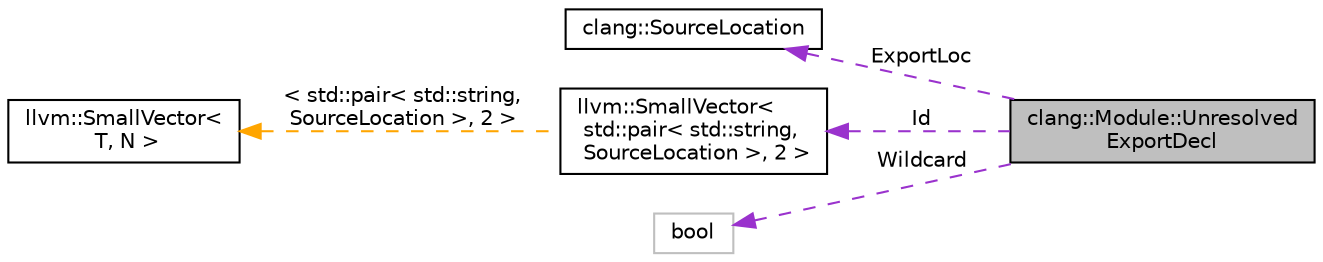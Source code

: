 digraph "clang::Module::UnresolvedExportDecl"
{
 // LATEX_PDF_SIZE
  bgcolor="transparent";
  edge [fontname="Helvetica",fontsize="10",labelfontname="Helvetica",labelfontsize="10"];
  node [fontname="Helvetica",fontsize="10",shape=record];
  rankdir="LR";
  Node1 [label="clang::Module::Unresolved\lExportDecl",height=0.2,width=0.4,color="black", fillcolor="grey75", style="filled", fontcolor="black",tooltip="Describes an exported module that has not yet been resolved (perhaps because the module it refers to ..."];
  Node2 -> Node1 [dir="back",color="darkorchid3",fontsize="10",style="dashed",label=" ExportLoc" ,fontname="Helvetica"];
  Node2 [label="clang::SourceLocation",height=0.2,width=0.4,color="black",URL="$classclang_1_1SourceLocation.html",tooltip="Encodes a location in the source."];
  Node3 -> Node1 [dir="back",color="darkorchid3",fontsize="10",style="dashed",label=" Id" ,fontname="Helvetica"];
  Node3 [label="llvm::SmallVector\<\l std::pair\< std::string,\l SourceLocation \>, 2 \>",height=0.2,width=0.4,color="black",URL="$classllvm_1_1SmallVector.html",tooltip=" "];
  Node4 -> Node3 [dir="back",color="orange",fontsize="10",style="dashed",label=" \< std::pair\< std::string,\l SourceLocation \>, 2 \>" ,fontname="Helvetica"];
  Node4 [label="llvm::SmallVector\<\l T, N \>",height=0.2,width=0.4,color="black",URL="$classllvm_1_1SmallVector.html",tooltip=" "];
  Node5 -> Node1 [dir="back",color="darkorchid3",fontsize="10",style="dashed",label=" Wildcard" ,fontname="Helvetica"];
  Node5 [label="bool",height=0.2,width=0.4,color="grey75",tooltip=" "];
}
